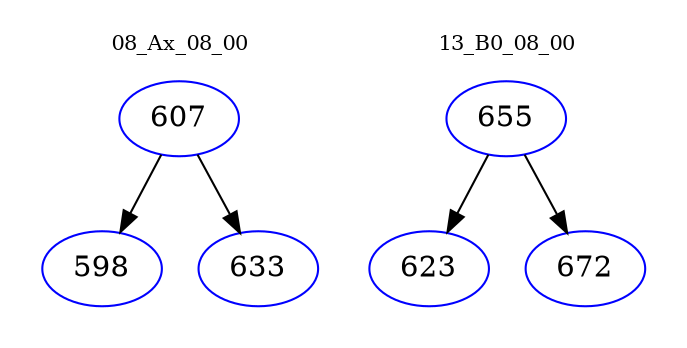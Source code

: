 digraph{
subgraph cluster_0 {
color = white
label = "08_Ax_08_00";
fontsize=10;
T0_607 [label="607", color="blue"]
T0_607 -> T0_598 [color="black"]
T0_598 [label="598", color="blue"]
T0_607 -> T0_633 [color="black"]
T0_633 [label="633", color="blue"]
}
subgraph cluster_1 {
color = white
label = "13_B0_08_00";
fontsize=10;
T1_655 [label="655", color="blue"]
T1_655 -> T1_623 [color="black"]
T1_623 [label="623", color="blue"]
T1_655 -> T1_672 [color="black"]
T1_672 [label="672", color="blue"]
}
}
